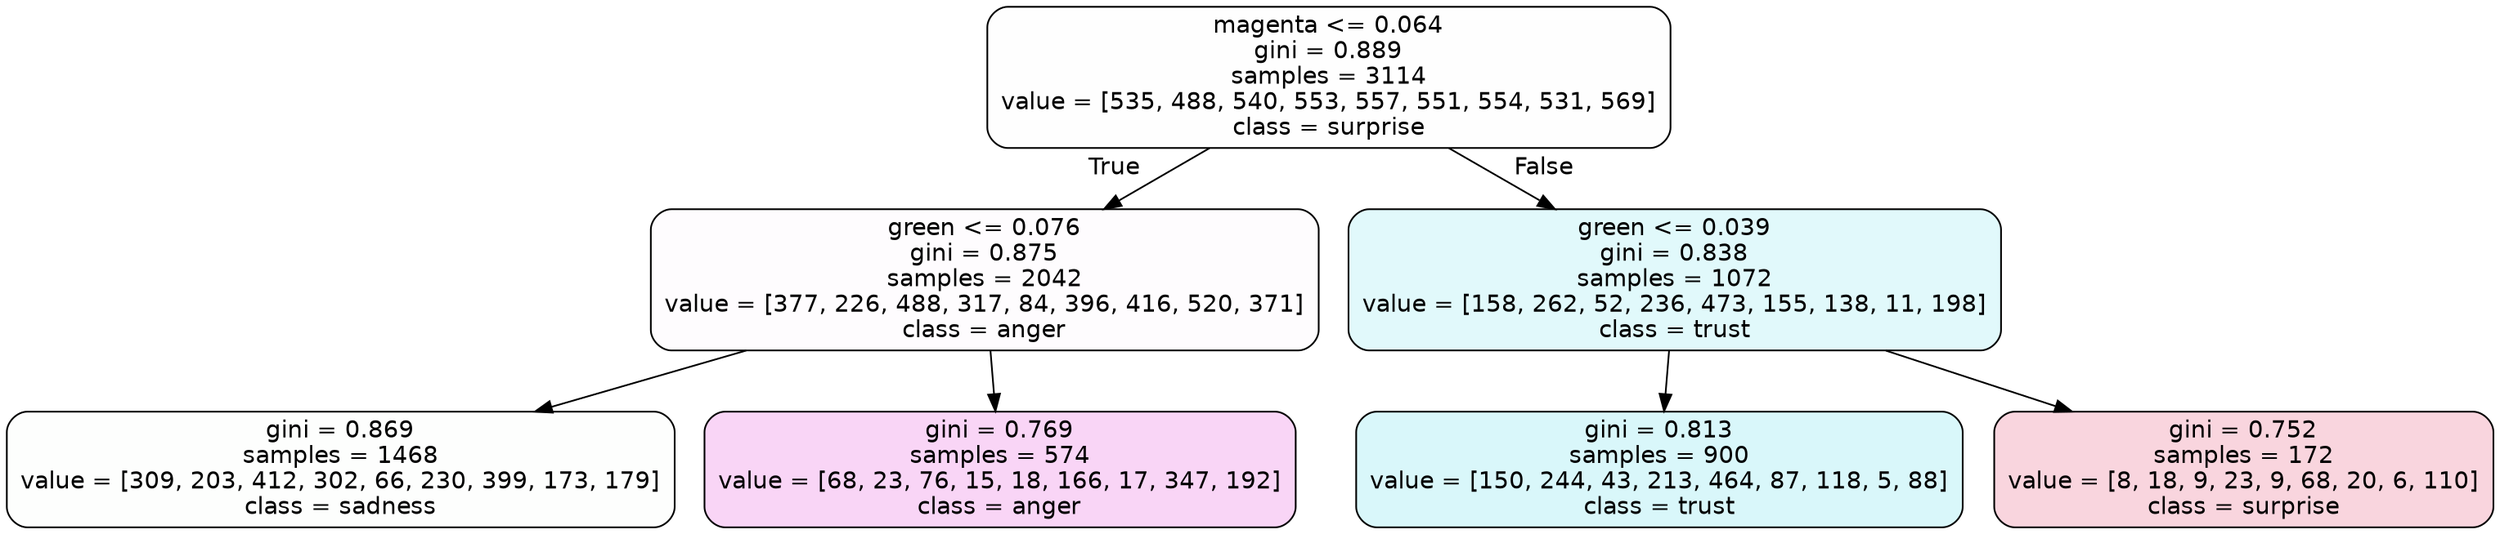 digraph Tree {
node [shape=box, style="filled, rounded", color="black", fontname=helvetica] ;
edge [fontname=helvetica] ;
0 [label="magenta <= 0.064\ngini = 0.889\nsamples = 3114\nvalue = [535, 488, 540, 553, 557, 551, 554, 531, 569]\nclass = surprise", fillcolor="#e5396401"] ;
1 [label="green <= 0.076\ngini = 0.875\nsamples = 2042\nvalue = [377, 226, 488, 317, 84, 396, 416, 520, 371]\nclass = anger", fillcolor="#e539d703"] ;
0 -> 1 [labeldistance=2.5, labelangle=45, headlabel="True"] ;
2 [label="gini = 0.869\nsamples = 1468\nvalue = [309, 203, 412, 302, 66, 230, 399, 173, 179]\nclass = sadness", fillcolor="#64e53902"] ;
1 -> 2 ;
3 [label="gini = 0.769\nsamples = 574\nvalue = [68, 23, 76, 15, 18, 166, 17, 347, 192]\nclass = anger", fillcolor="#e539d736"] ;
1 -> 3 ;
4 [label="green <= 0.039\ngini = 0.838\nsamples = 1072\nvalue = [158, 262, 52, 236, 473, 155, 138, 11, 198]\nclass = trust", fillcolor="#39d7e526"] ;
0 -> 4 [labeldistance=2.5, labelangle=-45, headlabel="False"] ;
5 [label="gini = 0.813\nsamples = 900\nvalue = [150, 244, 43, 213, 464, 87, 118, 5, 88]\nclass = trust", fillcolor="#39d7e530"] ;
4 -> 5 ;
6 [label="gini = 0.752\nsamples = 172\nvalue = [8, 18, 9, 23, 9, 68, 20, 6, 110]\nclass = surprise", fillcolor="#e5396435"] ;
4 -> 6 ;
}